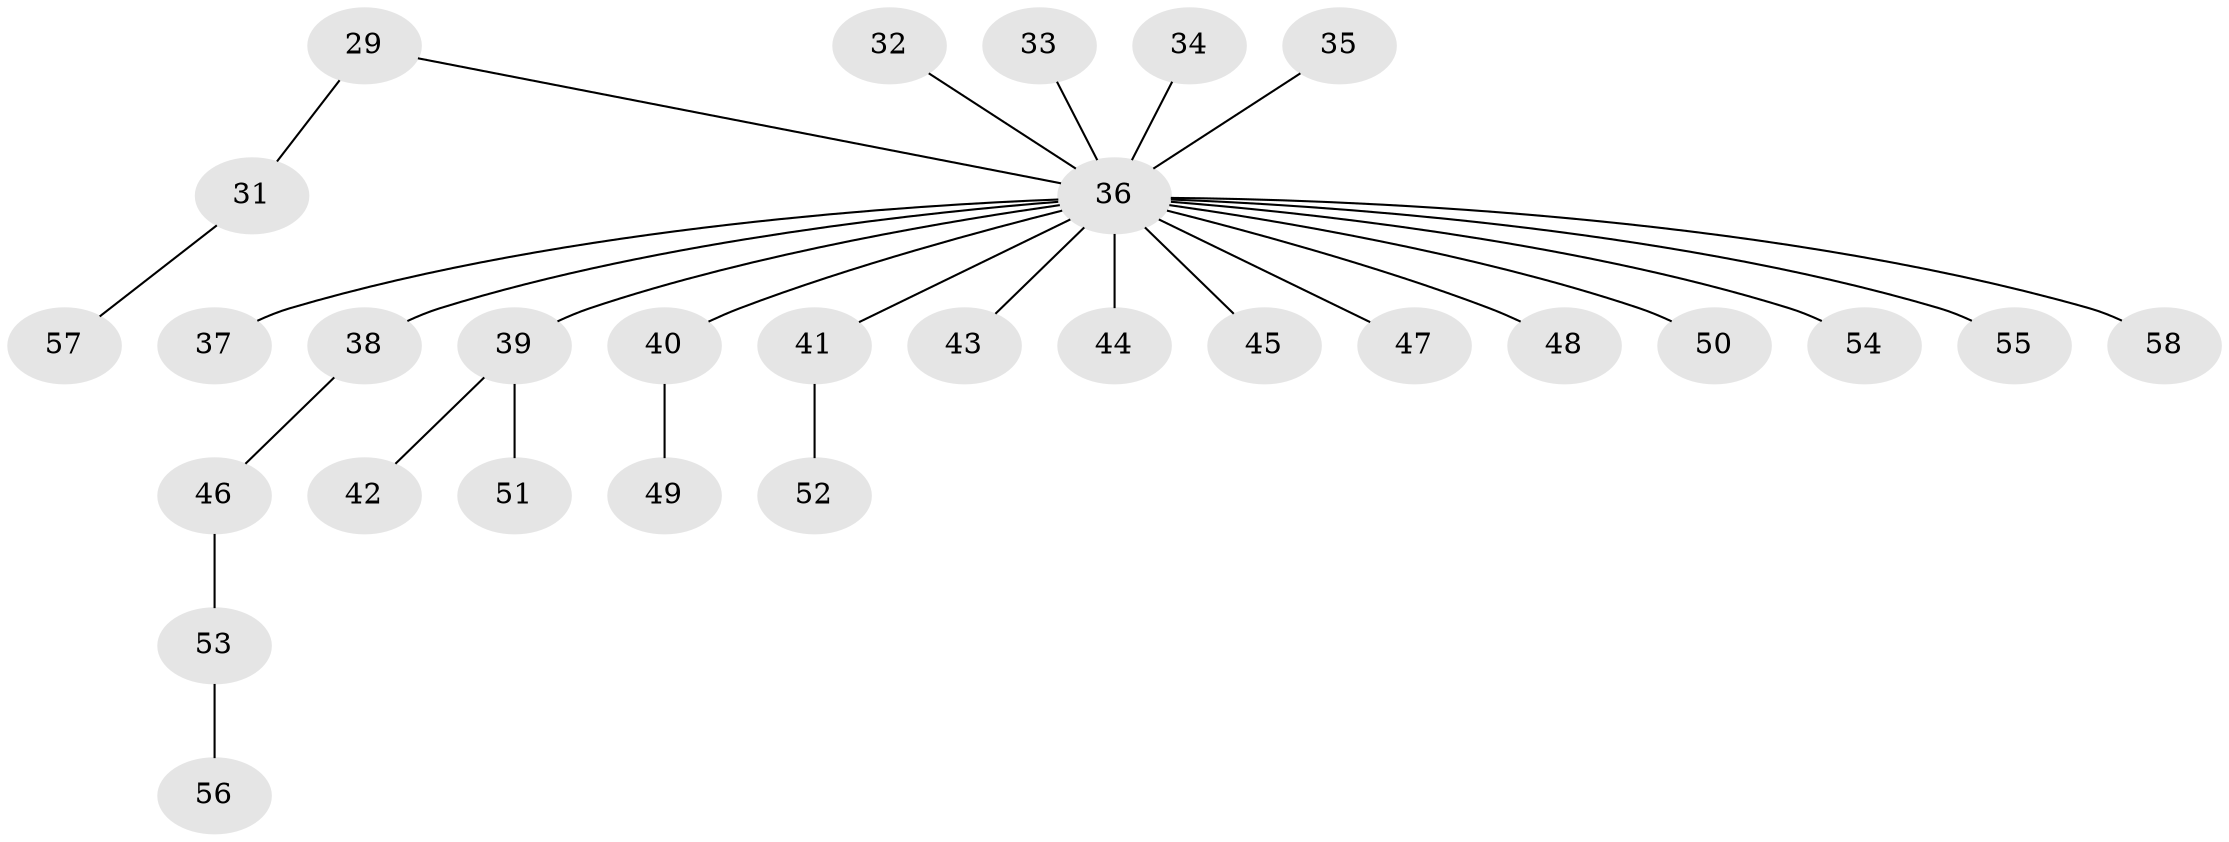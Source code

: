 // original degree distribution, {2: 0.29310344827586204, 3: 0.15517241379310345, 7: 0.017241379310344827, 4: 0.08620689655172414, 1: 0.4482758620689655}
// Generated by graph-tools (version 1.1) at 2025/53/03/09/25 04:53:57]
// undirected, 29 vertices, 28 edges
graph export_dot {
graph [start="1"]
  node [color=gray90,style=filled];
  29;
  31;
  32 [super="+13"];
  33;
  34;
  35;
  36 [super="+30+24+20+26+17+21+22+25+27+28"];
  37;
  38;
  39;
  40;
  41;
  42;
  43;
  44;
  45;
  46;
  47;
  48;
  49;
  50;
  51;
  52;
  53;
  54;
  55;
  56;
  57;
  58 [super="+5+14"];
  29 -- 31;
  29 -- 36;
  31 -- 57;
  32 -- 36;
  33 -- 36;
  34 -- 36;
  35 -- 36;
  36 -- 40;
  36 -- 37;
  36 -- 54;
  36 -- 41;
  36 -- 39;
  36 -- 43;
  36 -- 44;
  36 -- 45;
  36 -- 47;
  36 -- 48;
  36 -- 50;
  36 -- 55;
  36 -- 58;
  36 -- 38;
  38 -- 46;
  39 -- 42;
  39 -- 51;
  40 -- 49;
  41 -- 52;
  46 -- 53;
  53 -- 56;
}
